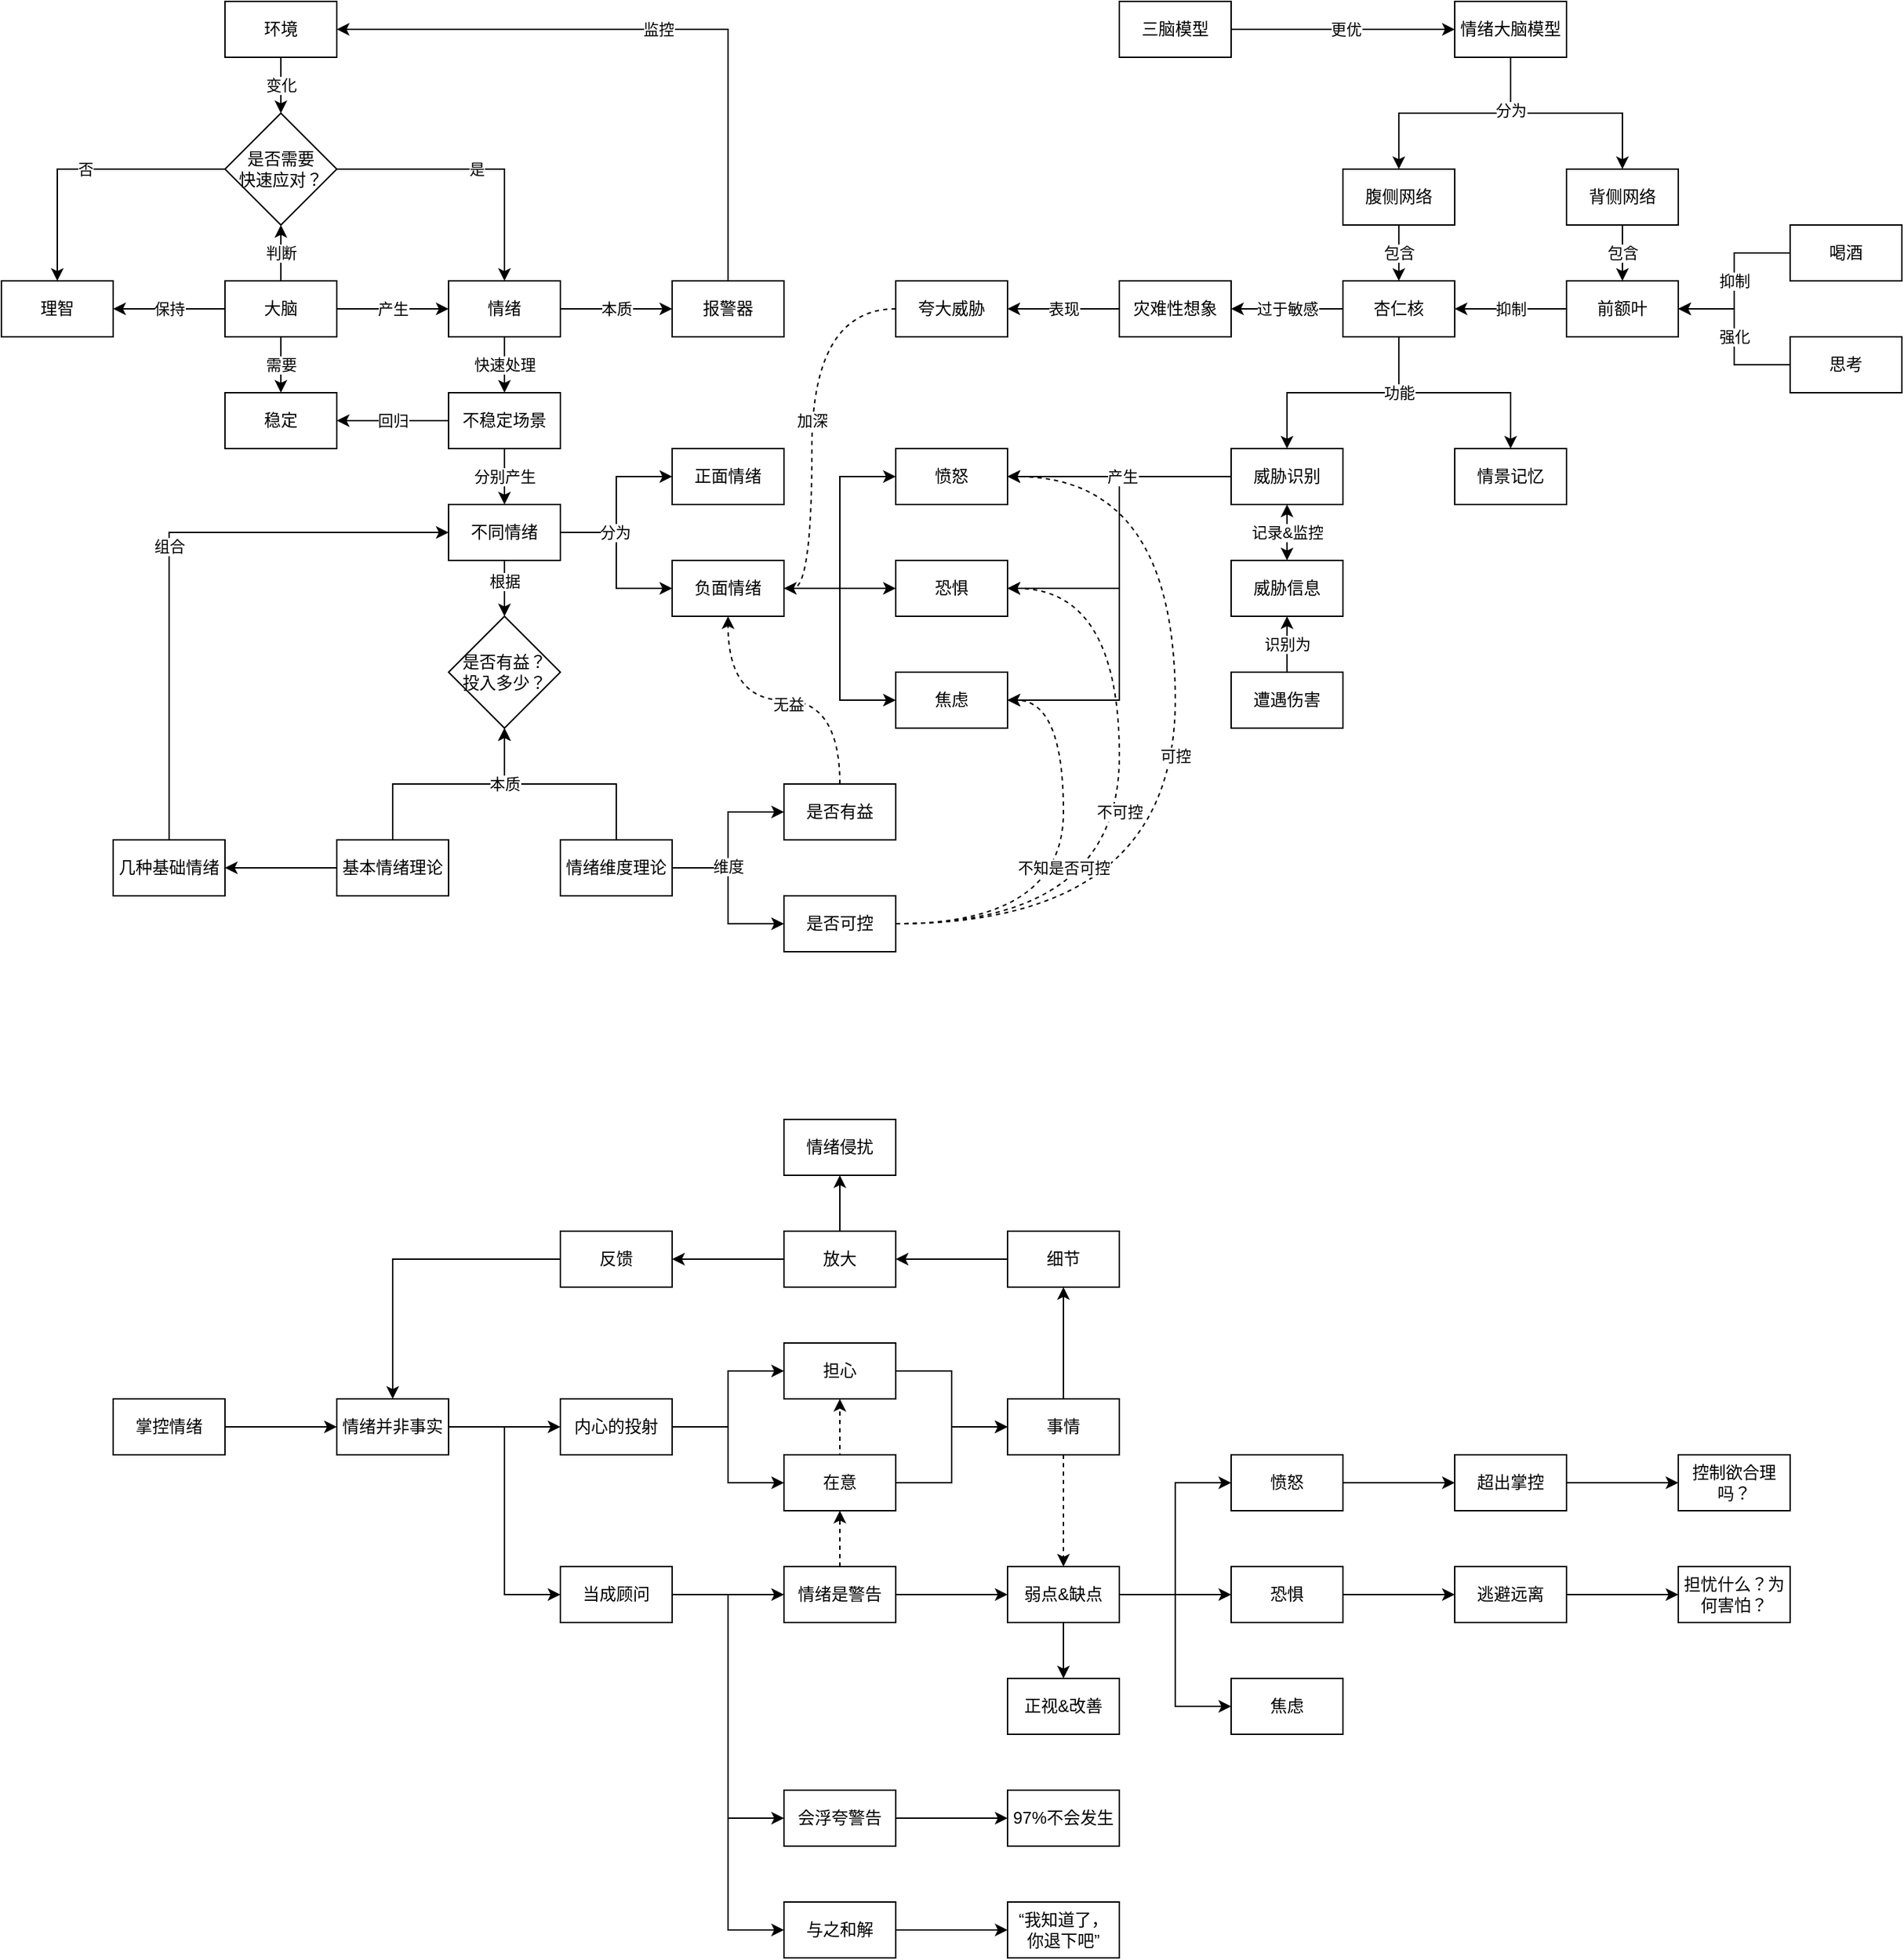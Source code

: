 <mxfile version="23.1.1" type="github">
  <diagram name="第 1 页" id="769Nruec_Y08chpwxp-w">
    <mxGraphModel dx="1687" dy="878" grid="1" gridSize="10" guides="1" tooltips="1" connect="1" arrows="1" fold="1" page="1" pageScale="1" pageWidth="827" pageHeight="1169" math="0" shadow="0">
      <root>
        <mxCell id="0" />
        <mxCell id="1" parent="0" />
        <mxCell id="pS93kYRO29QVI3YdvDil-194" style="edgeStyle=orthogonalEdgeStyle;rounded=0;orthogonalLoop=1;jettySize=auto;html=1;entryX=0.5;entryY=1;entryDx=0;entryDy=0;dashed=1;" edge="1" parent="1" source="pS93kYRO29QVI3YdvDil-151" target="pS93kYRO29QVI3YdvDil-129">
          <mxGeometry relative="1" as="geometry" />
        </mxCell>
        <mxCell id="pS93kYRO29QVI3YdvDil-13" value="变化" style="edgeStyle=orthogonalEdgeStyle;rounded=0;orthogonalLoop=1;jettySize=auto;html=1;" edge="1" parent="1" source="pS93kYRO29QVI3YdvDil-1" target="pS93kYRO29QVI3YdvDil-12">
          <mxGeometry relative="1" as="geometry" />
        </mxCell>
        <mxCell id="pS93kYRO29QVI3YdvDil-1" value="环境" style="rounded=0;whiteSpace=wrap;html=1;" vertex="1" parent="1">
          <mxGeometry x="240" y="160" width="80" height="40" as="geometry" />
        </mxCell>
        <mxCell id="pS93kYRO29QVI3YdvDil-2" value="理智" style="rounded=0;whiteSpace=wrap;html=1;" vertex="1" parent="1">
          <mxGeometry x="80" y="360" width="80" height="40" as="geometry" />
        </mxCell>
        <mxCell id="pS93kYRO29QVI3YdvDil-7" value="保持" style="edgeStyle=orthogonalEdgeStyle;rounded=0;orthogonalLoop=1;jettySize=auto;html=1;entryX=1;entryY=0.5;entryDx=0;entryDy=0;" edge="1" parent="1" source="pS93kYRO29QVI3YdvDil-3" target="pS93kYRO29QVI3YdvDil-2">
          <mxGeometry relative="1" as="geometry" />
        </mxCell>
        <mxCell id="pS93kYRO29QVI3YdvDil-8" value="产生" style="edgeStyle=orthogonalEdgeStyle;rounded=0;orthogonalLoop=1;jettySize=auto;html=1;entryX=0;entryY=0.5;entryDx=0;entryDy=0;" edge="1" parent="1" source="pS93kYRO29QVI3YdvDil-3" target="pS93kYRO29QVI3YdvDil-6">
          <mxGeometry relative="1" as="geometry" />
        </mxCell>
        <mxCell id="pS93kYRO29QVI3YdvDil-14" value="判断" style="edgeStyle=orthogonalEdgeStyle;rounded=0;orthogonalLoop=1;jettySize=auto;html=1;" edge="1" parent="1" source="pS93kYRO29QVI3YdvDil-3" target="pS93kYRO29QVI3YdvDil-12">
          <mxGeometry relative="1" as="geometry" />
        </mxCell>
        <mxCell id="pS93kYRO29QVI3YdvDil-25" value="需要" style="edgeStyle=orthogonalEdgeStyle;rounded=0;orthogonalLoop=1;jettySize=auto;html=1;entryX=0.5;entryY=0;entryDx=0;entryDy=0;" edge="1" parent="1" source="pS93kYRO29QVI3YdvDil-3" target="pS93kYRO29QVI3YdvDil-24">
          <mxGeometry relative="1" as="geometry" />
        </mxCell>
        <mxCell id="pS93kYRO29QVI3YdvDil-3" value="大脑" style="rounded=0;whiteSpace=wrap;html=1;" vertex="1" parent="1">
          <mxGeometry x="240" y="360" width="80" height="40" as="geometry" />
        </mxCell>
        <mxCell id="pS93kYRO29QVI3YdvDil-20" value="本质" style="edgeStyle=orthogonalEdgeStyle;rounded=0;orthogonalLoop=1;jettySize=auto;html=1;entryX=0;entryY=0.5;entryDx=0;entryDy=0;" edge="1" parent="1" source="pS93kYRO29QVI3YdvDil-6" target="pS93kYRO29QVI3YdvDil-19">
          <mxGeometry relative="1" as="geometry" />
        </mxCell>
        <mxCell id="pS93kYRO29QVI3YdvDil-26" value="快速处理" style="edgeStyle=orthogonalEdgeStyle;rounded=0;orthogonalLoop=1;jettySize=auto;html=1;entryX=0.5;entryY=0;entryDx=0;entryDy=0;" edge="1" parent="1" source="pS93kYRO29QVI3YdvDil-6" target="pS93kYRO29QVI3YdvDil-23">
          <mxGeometry relative="1" as="geometry" />
        </mxCell>
        <mxCell id="pS93kYRO29QVI3YdvDil-6" value="情绪" style="rounded=0;whiteSpace=wrap;html=1;" vertex="1" parent="1">
          <mxGeometry x="400" y="360" width="80" height="40" as="geometry" />
        </mxCell>
        <mxCell id="pS93kYRO29QVI3YdvDil-15" value="是" style="edgeStyle=orthogonalEdgeStyle;rounded=0;orthogonalLoop=1;jettySize=auto;html=1;" edge="1" parent="1" source="pS93kYRO29QVI3YdvDil-12" target="pS93kYRO29QVI3YdvDil-6">
          <mxGeometry relative="1" as="geometry" />
        </mxCell>
        <mxCell id="pS93kYRO29QVI3YdvDil-16" value="否" style="edgeStyle=orthogonalEdgeStyle;rounded=0;orthogonalLoop=1;jettySize=auto;html=1;entryX=0.5;entryY=0;entryDx=0;entryDy=0;" edge="1" parent="1" source="pS93kYRO29QVI3YdvDil-12" target="pS93kYRO29QVI3YdvDil-2">
          <mxGeometry relative="1" as="geometry" />
        </mxCell>
        <mxCell id="pS93kYRO29QVI3YdvDil-12" value="是否需要&lt;br&gt;快速应对？" style="rhombus;whiteSpace=wrap;html=1;" vertex="1" parent="1">
          <mxGeometry x="240" y="240" width="80" height="80" as="geometry" />
        </mxCell>
        <mxCell id="pS93kYRO29QVI3YdvDil-21" value="监控" style="edgeStyle=orthogonalEdgeStyle;rounded=0;orthogonalLoop=1;jettySize=auto;html=1;entryX=1;entryY=0.5;entryDx=0;entryDy=0;" edge="1" parent="1" source="pS93kYRO29QVI3YdvDil-19" target="pS93kYRO29QVI3YdvDil-1">
          <mxGeometry relative="1" as="geometry">
            <Array as="points">
              <mxPoint x="600" y="180" />
            </Array>
          </mxGeometry>
        </mxCell>
        <mxCell id="pS93kYRO29QVI3YdvDil-19" value="报警器" style="rounded=0;whiteSpace=wrap;html=1;" vertex="1" parent="1">
          <mxGeometry x="560" y="360" width="80" height="40" as="geometry" />
        </mxCell>
        <mxCell id="pS93kYRO29QVI3YdvDil-27" value="回归" style="edgeStyle=orthogonalEdgeStyle;rounded=0;orthogonalLoop=1;jettySize=auto;html=1;" edge="1" parent="1" source="pS93kYRO29QVI3YdvDil-23" target="pS93kYRO29QVI3YdvDil-24">
          <mxGeometry relative="1" as="geometry" />
        </mxCell>
        <mxCell id="pS93kYRO29QVI3YdvDil-42" value="分别产生" style="edgeStyle=orthogonalEdgeStyle;rounded=0;orthogonalLoop=1;jettySize=auto;html=1;entryX=0.5;entryY=0;entryDx=0;entryDy=0;" edge="1" parent="1" source="pS93kYRO29QVI3YdvDil-23" target="pS93kYRO29QVI3YdvDil-41">
          <mxGeometry relative="1" as="geometry" />
        </mxCell>
        <mxCell id="pS93kYRO29QVI3YdvDil-23" value="不稳定场景" style="rounded=0;whiteSpace=wrap;html=1;" vertex="1" parent="1">
          <mxGeometry x="400" y="440" width="80" height="40" as="geometry" />
        </mxCell>
        <mxCell id="pS93kYRO29QVI3YdvDil-24" value="稳定" style="rounded=0;whiteSpace=wrap;html=1;" vertex="1" parent="1">
          <mxGeometry x="240" y="440" width="80" height="40" as="geometry" />
        </mxCell>
        <mxCell id="pS93kYRO29QVI3YdvDil-38" style="edgeStyle=orthogonalEdgeStyle;rounded=0;orthogonalLoop=1;jettySize=auto;html=1;entryX=0.5;entryY=1;entryDx=0;entryDy=0;" edge="1" parent="1" source="pS93kYRO29QVI3YdvDil-29" target="pS93kYRO29QVI3YdvDil-36">
          <mxGeometry relative="1" as="geometry" />
        </mxCell>
        <mxCell id="pS93kYRO29QVI3YdvDil-59" style="edgeStyle=orthogonalEdgeStyle;rounded=0;orthogonalLoop=1;jettySize=auto;html=1;entryX=1;entryY=0.5;entryDx=0;entryDy=0;" edge="1" parent="1" source="pS93kYRO29QVI3YdvDil-29" target="pS93kYRO29QVI3YdvDil-58">
          <mxGeometry relative="1" as="geometry" />
        </mxCell>
        <mxCell id="pS93kYRO29QVI3YdvDil-29" value="基本情绪理论" style="rounded=0;whiteSpace=wrap;html=1;" vertex="1" parent="1">
          <mxGeometry x="320" y="760" width="80" height="40" as="geometry" />
        </mxCell>
        <mxCell id="pS93kYRO29QVI3YdvDil-39" style="edgeStyle=orthogonalEdgeStyle;rounded=0;orthogonalLoop=1;jettySize=auto;html=1;entryX=0.5;entryY=1;entryDx=0;entryDy=0;" edge="1" parent="1" source="pS93kYRO29QVI3YdvDil-35" target="pS93kYRO29QVI3YdvDil-36">
          <mxGeometry relative="1" as="geometry" />
        </mxCell>
        <mxCell id="pS93kYRO29QVI3YdvDil-40" value="本质" style="edgeLabel;html=1;align=center;verticalAlign=middle;resizable=0;points=[];" vertex="1" connectable="0" parent="pS93kYRO29QVI3YdvDil-39">
          <mxGeometry x="0.512" y="-1" relative="1" as="geometry">
            <mxPoint x="-1" y="1" as="offset" />
          </mxGeometry>
        </mxCell>
        <mxCell id="pS93kYRO29QVI3YdvDil-55" style="edgeStyle=orthogonalEdgeStyle;rounded=0;orthogonalLoop=1;jettySize=auto;html=1;entryX=0;entryY=0.5;entryDx=0;entryDy=0;" edge="1" parent="1" source="pS93kYRO29QVI3YdvDil-35" target="pS93kYRO29QVI3YdvDil-53">
          <mxGeometry relative="1" as="geometry" />
        </mxCell>
        <mxCell id="pS93kYRO29QVI3YdvDil-56" style="edgeStyle=orthogonalEdgeStyle;rounded=0;orthogonalLoop=1;jettySize=auto;html=1;entryX=0;entryY=0.5;entryDx=0;entryDy=0;" edge="1" parent="1" source="pS93kYRO29QVI3YdvDil-35" target="pS93kYRO29QVI3YdvDil-54">
          <mxGeometry relative="1" as="geometry" />
        </mxCell>
        <mxCell id="pS93kYRO29QVI3YdvDil-57" value="维度" style="edgeLabel;html=1;align=center;verticalAlign=middle;resizable=0;points=[];" vertex="1" connectable="0" parent="pS93kYRO29QVI3YdvDil-56">
          <mxGeometry x="-0.333" relative="1" as="geometry">
            <mxPoint y="-1" as="offset" />
          </mxGeometry>
        </mxCell>
        <mxCell id="pS93kYRO29QVI3YdvDil-35" value="情绪维度理论" style="rounded=0;whiteSpace=wrap;html=1;" vertex="1" parent="1">
          <mxGeometry x="480" y="760" width="80" height="40" as="geometry" />
        </mxCell>
        <mxCell id="pS93kYRO29QVI3YdvDil-36" value="是否有益？&lt;br&gt;投入多少？" style="rhombus;whiteSpace=wrap;html=1;" vertex="1" parent="1">
          <mxGeometry x="400" y="600" width="80" height="80" as="geometry" />
        </mxCell>
        <mxCell id="pS93kYRO29QVI3YdvDil-43" style="edgeStyle=orthogonalEdgeStyle;rounded=0;orthogonalLoop=1;jettySize=auto;html=1;entryX=0.5;entryY=0;entryDx=0;entryDy=0;" edge="1" parent="1" source="pS93kYRO29QVI3YdvDil-41" target="pS93kYRO29QVI3YdvDil-36">
          <mxGeometry relative="1" as="geometry" />
        </mxCell>
        <mxCell id="pS93kYRO29QVI3YdvDil-44" value="根据" style="edgeLabel;html=1;align=center;verticalAlign=middle;resizable=0;points=[];" vertex="1" connectable="0" parent="pS93kYRO29QVI3YdvDil-43">
          <mxGeometry x="-0.25" relative="1" as="geometry">
            <mxPoint as="offset" />
          </mxGeometry>
        </mxCell>
        <mxCell id="pS93kYRO29QVI3YdvDil-46" value="" style="edgeStyle=orthogonalEdgeStyle;rounded=0;orthogonalLoop=1;jettySize=auto;html=1;" edge="1" parent="1" source="pS93kYRO29QVI3YdvDil-41" target="pS93kYRO29QVI3YdvDil-45">
          <mxGeometry relative="1" as="geometry" />
        </mxCell>
        <mxCell id="pS93kYRO29QVI3YdvDil-64" style="edgeStyle=orthogonalEdgeStyle;rounded=0;orthogonalLoop=1;jettySize=auto;html=1;" edge="1" parent="1" source="pS93kYRO29QVI3YdvDil-41" target="pS93kYRO29QVI3YdvDil-63">
          <mxGeometry relative="1" as="geometry" />
        </mxCell>
        <mxCell id="pS93kYRO29QVI3YdvDil-65" value="分为" style="edgeLabel;html=1;align=center;verticalAlign=middle;resizable=0;points=[];" vertex="1" connectable="0" parent="pS93kYRO29QVI3YdvDil-64">
          <mxGeometry x="-0.333" y="-2" relative="1" as="geometry">
            <mxPoint x="-3" as="offset" />
          </mxGeometry>
        </mxCell>
        <mxCell id="pS93kYRO29QVI3YdvDil-41" value="不同情绪" style="rounded=0;whiteSpace=wrap;html=1;" vertex="1" parent="1">
          <mxGeometry x="400" y="520" width="80" height="40" as="geometry" />
        </mxCell>
        <mxCell id="pS93kYRO29QVI3YdvDil-50" style="edgeStyle=orthogonalEdgeStyle;rounded=0;orthogonalLoop=1;jettySize=auto;html=1;entryX=0;entryY=0.5;entryDx=0;entryDy=0;" edge="1" parent="1" source="pS93kYRO29QVI3YdvDil-45" target="pS93kYRO29QVI3YdvDil-47">
          <mxGeometry relative="1" as="geometry" />
        </mxCell>
        <mxCell id="pS93kYRO29QVI3YdvDil-51" style="edgeStyle=orthogonalEdgeStyle;rounded=0;orthogonalLoop=1;jettySize=auto;html=1;entryX=0;entryY=0.5;entryDx=0;entryDy=0;" edge="1" parent="1" source="pS93kYRO29QVI3YdvDil-45" target="pS93kYRO29QVI3YdvDil-48">
          <mxGeometry relative="1" as="geometry" />
        </mxCell>
        <mxCell id="pS93kYRO29QVI3YdvDil-52" style="edgeStyle=orthogonalEdgeStyle;rounded=0;orthogonalLoop=1;jettySize=auto;html=1;entryX=0;entryY=0.5;entryDx=0;entryDy=0;" edge="1" parent="1" source="pS93kYRO29QVI3YdvDil-45" target="pS93kYRO29QVI3YdvDil-49">
          <mxGeometry relative="1" as="geometry" />
        </mxCell>
        <mxCell id="pS93kYRO29QVI3YdvDil-45" value="负面情绪" style="rounded=0;whiteSpace=wrap;html=1;" vertex="1" parent="1">
          <mxGeometry x="560" y="560" width="80" height="40" as="geometry" />
        </mxCell>
        <mxCell id="pS93kYRO29QVI3YdvDil-47" value="愤怒" style="rounded=0;whiteSpace=wrap;html=1;" vertex="1" parent="1">
          <mxGeometry x="720" y="480" width="80" height="40" as="geometry" />
        </mxCell>
        <mxCell id="pS93kYRO29QVI3YdvDil-48" value="恐惧" style="rounded=0;whiteSpace=wrap;html=1;" vertex="1" parent="1">
          <mxGeometry x="720" y="560" width="80" height="40" as="geometry" />
        </mxCell>
        <mxCell id="pS93kYRO29QVI3YdvDil-49" value="焦虑" style="rounded=0;whiteSpace=wrap;html=1;" vertex="1" parent="1">
          <mxGeometry x="720" y="640" width="80" height="40" as="geometry" />
        </mxCell>
        <mxCell id="pS93kYRO29QVI3YdvDil-61" style="edgeStyle=orthogonalEdgeStyle;rounded=0;orthogonalLoop=1;jettySize=auto;html=1;dashed=1;curved=1;" edge="1" parent="1" source="pS93kYRO29QVI3YdvDil-53" target="pS93kYRO29QVI3YdvDil-45">
          <mxGeometry relative="1" as="geometry" />
        </mxCell>
        <mxCell id="pS93kYRO29QVI3YdvDil-62" value="无益" style="edgeLabel;html=1;align=center;verticalAlign=middle;resizable=0;points=[];" vertex="1" connectable="0" parent="pS93kYRO29QVI3YdvDil-61">
          <mxGeometry x="-0.025" y="4" relative="1" as="geometry">
            <mxPoint y="-1" as="offset" />
          </mxGeometry>
        </mxCell>
        <mxCell id="pS93kYRO29QVI3YdvDil-53" value="是否有益" style="rounded=0;whiteSpace=wrap;html=1;" vertex="1" parent="1">
          <mxGeometry x="640" y="720" width="80" height="40" as="geometry" />
        </mxCell>
        <mxCell id="pS93kYRO29QVI3YdvDil-92" value="可控" style="edgeStyle=orthogonalEdgeStyle;rounded=0;orthogonalLoop=1;jettySize=auto;html=1;entryX=1;entryY=0.5;entryDx=0;entryDy=0;curved=1;dashed=1;" edge="1" parent="1" source="pS93kYRO29QVI3YdvDil-54" target="pS93kYRO29QVI3YdvDil-47">
          <mxGeometry relative="1" as="geometry">
            <Array as="points">
              <mxPoint x="920" y="820" />
              <mxPoint x="920" y="500" />
            </Array>
          </mxGeometry>
        </mxCell>
        <mxCell id="pS93kYRO29QVI3YdvDil-98" value="不可控" style="edgeStyle=orthogonalEdgeStyle;rounded=0;orthogonalLoop=1;jettySize=auto;html=1;entryX=1;entryY=0.5;entryDx=0;entryDy=0;curved=1;dashed=1;" edge="1" parent="1" source="pS93kYRO29QVI3YdvDil-54" target="pS93kYRO29QVI3YdvDil-48">
          <mxGeometry relative="1" as="geometry">
            <Array as="points">
              <mxPoint x="880" y="820" />
              <mxPoint x="880" y="580" />
            </Array>
          </mxGeometry>
        </mxCell>
        <mxCell id="pS93kYRO29QVI3YdvDil-100" value="不知是否可控" style="edgeStyle=orthogonalEdgeStyle;rounded=0;orthogonalLoop=1;jettySize=auto;html=1;entryX=1;entryY=0.5;entryDx=0;entryDy=0;curved=1;dashed=1;" edge="1" parent="1" source="pS93kYRO29QVI3YdvDil-54" target="pS93kYRO29QVI3YdvDil-49">
          <mxGeometry relative="1" as="geometry">
            <Array as="points">
              <mxPoint x="840" y="820" />
              <mxPoint x="840" y="660" />
            </Array>
          </mxGeometry>
        </mxCell>
        <mxCell id="pS93kYRO29QVI3YdvDil-54" value="是否可控" style="rounded=0;whiteSpace=wrap;html=1;" vertex="1" parent="1">
          <mxGeometry x="640" y="800" width="80" height="40" as="geometry" />
        </mxCell>
        <mxCell id="pS93kYRO29QVI3YdvDil-60" value="组合" style="edgeStyle=orthogonalEdgeStyle;rounded=0;orthogonalLoop=1;jettySize=auto;html=1;entryX=0;entryY=0.5;entryDx=0;entryDy=0;" edge="1" parent="1" source="pS93kYRO29QVI3YdvDil-58" target="pS93kYRO29QVI3YdvDil-41">
          <mxGeometry relative="1" as="geometry">
            <Array as="points">
              <mxPoint x="200" y="540" />
            </Array>
          </mxGeometry>
        </mxCell>
        <mxCell id="pS93kYRO29QVI3YdvDil-58" value="几种基础情绪" style="rounded=0;whiteSpace=wrap;html=1;" vertex="1" parent="1">
          <mxGeometry x="160" y="760" width="80" height="40" as="geometry" />
        </mxCell>
        <mxCell id="pS93kYRO29QVI3YdvDil-63" value="正面情绪" style="rounded=0;whiteSpace=wrap;html=1;" vertex="1" parent="1">
          <mxGeometry x="560" y="480" width="80" height="40" as="geometry" />
        </mxCell>
        <mxCell id="pS93kYRO29QVI3YdvDil-110" style="edgeStyle=orthogonalEdgeStyle;rounded=0;orthogonalLoop=1;jettySize=auto;html=1;entryX=0.5;entryY=0;entryDx=0;entryDy=0;" edge="1" parent="1" source="pS93kYRO29QVI3YdvDil-66" target="pS93kYRO29QVI3YdvDil-67">
          <mxGeometry relative="1" as="geometry" />
        </mxCell>
        <mxCell id="pS93kYRO29QVI3YdvDil-111" style="edgeStyle=orthogonalEdgeStyle;rounded=0;orthogonalLoop=1;jettySize=auto;html=1;" edge="1" parent="1" source="pS93kYRO29QVI3YdvDil-66" target="pS93kYRO29QVI3YdvDil-68">
          <mxGeometry relative="1" as="geometry" />
        </mxCell>
        <mxCell id="pS93kYRO29QVI3YdvDil-123" value="分为" style="edgeLabel;html=1;align=center;verticalAlign=middle;resizable=0;points=[];" vertex="1" connectable="0" parent="pS93kYRO29QVI3YdvDil-111">
          <mxGeometry x="-0.525" relative="1" as="geometry">
            <mxPoint as="offset" />
          </mxGeometry>
        </mxCell>
        <mxCell id="pS93kYRO29QVI3YdvDil-66" value="情绪大脑模型" style="rounded=0;whiteSpace=wrap;html=1;" vertex="1" parent="1">
          <mxGeometry x="1120" y="160" width="80" height="40" as="geometry" />
        </mxCell>
        <mxCell id="pS93kYRO29QVI3YdvDil-74" value="包含" style="edgeStyle=orthogonalEdgeStyle;rounded=0;orthogonalLoop=1;jettySize=auto;html=1;entryX=0.5;entryY=0;entryDx=0;entryDy=0;" edge="1" parent="1" source="pS93kYRO29QVI3YdvDil-67" target="pS93kYRO29QVI3YdvDil-69">
          <mxGeometry relative="1" as="geometry" />
        </mxCell>
        <mxCell id="pS93kYRO29QVI3YdvDil-67" value="腹侧网络" style="rounded=0;whiteSpace=wrap;html=1;" vertex="1" parent="1">
          <mxGeometry x="1040" y="280" width="80" height="40" as="geometry" />
        </mxCell>
        <mxCell id="pS93kYRO29QVI3YdvDil-75" value="包含" style="edgeStyle=orthogonalEdgeStyle;rounded=0;orthogonalLoop=1;jettySize=auto;html=1;entryX=0.5;entryY=0;entryDx=0;entryDy=0;" edge="1" parent="1" source="pS93kYRO29QVI3YdvDil-68" target="pS93kYRO29QVI3YdvDil-70">
          <mxGeometry relative="1" as="geometry" />
        </mxCell>
        <mxCell id="pS93kYRO29QVI3YdvDil-68" value="背侧网络" style="rounded=0;whiteSpace=wrap;html=1;" vertex="1" parent="1">
          <mxGeometry x="1200" y="280" width="80" height="40" as="geometry" />
        </mxCell>
        <mxCell id="pS93kYRO29QVI3YdvDil-78" style="edgeStyle=orthogonalEdgeStyle;rounded=0;orthogonalLoop=1;jettySize=auto;html=1;entryX=0.5;entryY=0;entryDx=0;entryDy=0;" edge="1" parent="1" source="pS93kYRO29QVI3YdvDil-69" target="pS93kYRO29QVI3YdvDil-76">
          <mxGeometry relative="1" as="geometry" />
        </mxCell>
        <mxCell id="pS93kYRO29QVI3YdvDil-79" style="edgeStyle=orthogonalEdgeStyle;rounded=0;orthogonalLoop=1;jettySize=auto;html=1;" edge="1" parent="1" source="pS93kYRO29QVI3YdvDil-69" target="pS93kYRO29QVI3YdvDil-77">
          <mxGeometry relative="1" as="geometry" />
        </mxCell>
        <mxCell id="pS93kYRO29QVI3YdvDil-108" value="功能" style="edgeLabel;html=1;align=center;verticalAlign=middle;resizable=0;points=[];" vertex="1" connectable="0" parent="pS93kYRO29QVI3YdvDil-79">
          <mxGeometry x="-0.5" relative="1" as="geometry">
            <mxPoint as="offset" />
          </mxGeometry>
        </mxCell>
        <mxCell id="pS93kYRO29QVI3YdvDil-103" value="过于敏感" style="edgeStyle=orthogonalEdgeStyle;rounded=0;orthogonalLoop=1;jettySize=auto;html=1;" edge="1" parent="1" source="pS93kYRO29QVI3YdvDil-69" target="pS93kYRO29QVI3YdvDil-101">
          <mxGeometry relative="1" as="geometry" />
        </mxCell>
        <mxCell id="pS93kYRO29QVI3YdvDil-69" value="杏仁核" style="rounded=0;whiteSpace=wrap;html=1;" vertex="1" parent="1">
          <mxGeometry x="1040" y="360" width="80" height="40" as="geometry" />
        </mxCell>
        <mxCell id="pS93kYRO29QVI3YdvDil-107" value="抑制" style="edgeStyle=orthogonalEdgeStyle;rounded=0;orthogonalLoop=1;jettySize=auto;html=1;" edge="1" parent="1" source="pS93kYRO29QVI3YdvDil-70" target="pS93kYRO29QVI3YdvDil-69">
          <mxGeometry relative="1" as="geometry" />
        </mxCell>
        <mxCell id="pS93kYRO29QVI3YdvDil-70" value="前额叶" style="rounded=0;whiteSpace=wrap;html=1;" vertex="1" parent="1">
          <mxGeometry x="1200" y="360" width="80" height="40" as="geometry" />
        </mxCell>
        <mxCell id="pS93kYRO29QVI3YdvDil-76" value="情景记忆" style="rounded=0;whiteSpace=wrap;html=1;" vertex="1" parent="1">
          <mxGeometry x="1120" y="480" width="80" height="40" as="geometry" />
        </mxCell>
        <mxCell id="pS93kYRO29QVI3YdvDil-87" style="edgeStyle=orthogonalEdgeStyle;rounded=0;orthogonalLoop=1;jettySize=auto;html=1;entryX=1;entryY=0.5;entryDx=0;entryDy=0;" edge="1" parent="1" source="pS93kYRO29QVI3YdvDil-77" target="pS93kYRO29QVI3YdvDil-47">
          <mxGeometry relative="1" as="geometry" />
        </mxCell>
        <mxCell id="pS93kYRO29QVI3YdvDil-88" style="edgeStyle=orthogonalEdgeStyle;rounded=0;orthogonalLoop=1;jettySize=auto;html=1;entryX=1;entryY=0.5;entryDx=0;entryDy=0;" edge="1" parent="1" source="pS93kYRO29QVI3YdvDil-77" target="pS93kYRO29QVI3YdvDil-48">
          <mxGeometry relative="1" as="geometry" />
        </mxCell>
        <mxCell id="pS93kYRO29QVI3YdvDil-99" style="edgeStyle=orthogonalEdgeStyle;rounded=0;orthogonalLoop=1;jettySize=auto;html=1;entryX=1;entryY=0.5;entryDx=0;entryDy=0;" edge="1" parent="1" source="pS93kYRO29QVI3YdvDil-77" target="pS93kYRO29QVI3YdvDil-49">
          <mxGeometry relative="1" as="geometry" />
        </mxCell>
        <mxCell id="pS93kYRO29QVI3YdvDil-121" value="产生" style="edgeLabel;html=1;align=center;verticalAlign=middle;resizable=0;points=[];" vertex="1" connectable="0" parent="pS93kYRO29QVI3YdvDil-99">
          <mxGeometry x="-0.512" relative="1" as="geometry">
            <mxPoint as="offset" />
          </mxGeometry>
        </mxCell>
        <mxCell id="pS93kYRO29QVI3YdvDil-77" value="威胁识别" style="rounded=0;whiteSpace=wrap;html=1;" vertex="1" parent="1">
          <mxGeometry x="960" y="480" width="80" height="40" as="geometry" />
        </mxCell>
        <mxCell id="pS93kYRO29QVI3YdvDil-86" value="" style="edgeStyle=orthogonalEdgeStyle;rounded=0;orthogonalLoop=1;jettySize=auto;html=1;startArrow=classic;startFill=1;" edge="1" parent="1" source="pS93kYRO29QVI3YdvDil-80" target="pS93kYRO29QVI3YdvDil-77">
          <mxGeometry relative="1" as="geometry" />
        </mxCell>
        <mxCell id="pS93kYRO29QVI3YdvDil-122" value="记录&amp;amp;监控" style="edgeLabel;html=1;align=center;verticalAlign=middle;resizable=0;points=[];" vertex="1" connectable="0" parent="pS93kYRO29QVI3YdvDil-86">
          <mxGeometry relative="1" as="geometry">
            <mxPoint as="offset" />
          </mxGeometry>
        </mxCell>
        <mxCell id="pS93kYRO29QVI3YdvDil-80" value="威胁信息" style="rounded=0;whiteSpace=wrap;html=1;" vertex="1" parent="1">
          <mxGeometry x="960" y="560" width="80" height="40" as="geometry" />
        </mxCell>
        <mxCell id="pS93kYRO29QVI3YdvDil-85" value="识别为" style="edgeStyle=orthogonalEdgeStyle;rounded=0;orthogonalLoop=1;jettySize=auto;html=1;" edge="1" parent="1" source="pS93kYRO29QVI3YdvDil-81" target="pS93kYRO29QVI3YdvDil-80">
          <mxGeometry relative="1" as="geometry" />
        </mxCell>
        <mxCell id="pS93kYRO29QVI3YdvDil-81" value="遭遇伤害" style="rounded=0;whiteSpace=wrap;html=1;" vertex="1" parent="1">
          <mxGeometry x="960" y="640" width="80" height="40" as="geometry" />
        </mxCell>
        <mxCell id="pS93kYRO29QVI3YdvDil-105" value="表现" style="edgeStyle=orthogonalEdgeStyle;rounded=0;orthogonalLoop=1;jettySize=auto;html=1;" edge="1" parent="1" source="pS93kYRO29QVI3YdvDil-101" target="pS93kYRO29QVI3YdvDil-104">
          <mxGeometry relative="1" as="geometry" />
        </mxCell>
        <mxCell id="pS93kYRO29QVI3YdvDil-101" value="灾难性想象" style="rounded=0;whiteSpace=wrap;html=1;" vertex="1" parent="1">
          <mxGeometry x="880" y="360" width="80" height="40" as="geometry" />
        </mxCell>
        <mxCell id="pS93kYRO29QVI3YdvDil-109" value="加深" style="edgeStyle=orthogonalEdgeStyle;rounded=0;orthogonalLoop=1;jettySize=auto;html=1;entryX=1;entryY=0.5;entryDx=0;entryDy=0;curved=1;dashed=1;" edge="1" parent="1" source="pS93kYRO29QVI3YdvDil-104" target="pS93kYRO29QVI3YdvDil-45">
          <mxGeometry relative="1" as="geometry">
            <Array as="points">
              <mxPoint x="660" y="380" />
              <mxPoint x="660" y="580" />
            </Array>
          </mxGeometry>
        </mxCell>
        <mxCell id="pS93kYRO29QVI3YdvDil-104" value="夸大威胁" style="rounded=0;whiteSpace=wrap;html=1;" vertex="1" parent="1">
          <mxGeometry x="720" y="360" width="80" height="40" as="geometry" />
        </mxCell>
        <mxCell id="pS93kYRO29QVI3YdvDil-113" value="抑制" style="edgeStyle=orthogonalEdgeStyle;rounded=0;orthogonalLoop=1;jettySize=auto;html=1;entryX=1;entryY=0.5;entryDx=0;entryDy=0;" edge="1" parent="1" source="pS93kYRO29QVI3YdvDil-112" target="pS93kYRO29QVI3YdvDil-70">
          <mxGeometry relative="1" as="geometry" />
        </mxCell>
        <mxCell id="pS93kYRO29QVI3YdvDil-112" value="喝酒" style="rounded=0;whiteSpace=wrap;html=1;" vertex="1" parent="1">
          <mxGeometry x="1360" y="320" width="80" height="40" as="geometry" />
        </mxCell>
        <mxCell id="pS93kYRO29QVI3YdvDil-116" value="强化" style="edgeStyle=orthogonalEdgeStyle;rounded=0;orthogonalLoop=1;jettySize=auto;html=1;entryX=1;entryY=0.5;entryDx=0;entryDy=0;" edge="1" parent="1" source="pS93kYRO29QVI3YdvDil-115" target="pS93kYRO29QVI3YdvDil-70">
          <mxGeometry relative="1" as="geometry" />
        </mxCell>
        <mxCell id="pS93kYRO29QVI3YdvDil-115" value="思考" style="rounded=0;whiteSpace=wrap;html=1;" vertex="1" parent="1">
          <mxGeometry x="1360" y="400" width="80" height="40" as="geometry" />
        </mxCell>
        <mxCell id="pS93kYRO29QVI3YdvDil-125" style="edgeStyle=orthogonalEdgeStyle;rounded=0;orthogonalLoop=1;jettySize=auto;html=1;entryX=0;entryY=0.5;entryDx=0;entryDy=0;" edge="1" parent="1" source="pS93kYRO29QVI3YdvDil-124" target="pS93kYRO29QVI3YdvDil-66">
          <mxGeometry relative="1" as="geometry" />
        </mxCell>
        <mxCell id="pS93kYRO29QVI3YdvDil-126" value="更优" style="edgeLabel;html=1;align=center;verticalAlign=middle;resizable=0;points=[];" vertex="1" connectable="0" parent="pS93kYRO29QVI3YdvDil-125">
          <mxGeometry x="0.025" relative="1" as="geometry">
            <mxPoint as="offset" />
          </mxGeometry>
        </mxCell>
        <mxCell id="pS93kYRO29QVI3YdvDil-124" value="三脑模型" style="rounded=0;whiteSpace=wrap;html=1;" vertex="1" parent="1">
          <mxGeometry x="880" y="160" width="80" height="40" as="geometry" />
        </mxCell>
        <mxCell id="pS93kYRO29QVI3YdvDil-132" style="edgeStyle=orthogonalEdgeStyle;rounded=0;orthogonalLoop=1;jettySize=auto;html=1;" edge="1" parent="1" source="pS93kYRO29QVI3YdvDil-127" target="pS93kYRO29QVI3YdvDil-128">
          <mxGeometry relative="1" as="geometry" />
        </mxCell>
        <mxCell id="pS93kYRO29QVI3YdvDil-127" value="掌控情绪" style="rounded=0;whiteSpace=wrap;html=1;" vertex="1" parent="1">
          <mxGeometry x="160" y="1160" width="80" height="40" as="geometry" />
        </mxCell>
        <mxCell id="pS93kYRO29QVI3YdvDil-135" style="edgeStyle=orthogonalEdgeStyle;rounded=0;orthogonalLoop=1;jettySize=auto;html=1;entryX=0;entryY=0.5;entryDx=0;entryDy=0;" edge="1" parent="1" source="pS93kYRO29QVI3YdvDil-128" target="pS93kYRO29QVI3YdvDil-131">
          <mxGeometry relative="1" as="geometry" />
        </mxCell>
        <mxCell id="pS93kYRO29QVI3YdvDil-149" style="edgeStyle=orthogonalEdgeStyle;rounded=0;orthogonalLoop=1;jettySize=auto;html=1;entryX=0;entryY=0.5;entryDx=0;entryDy=0;" edge="1" parent="1" source="pS93kYRO29QVI3YdvDil-128" target="pS93kYRO29QVI3YdvDil-148">
          <mxGeometry relative="1" as="geometry" />
        </mxCell>
        <mxCell id="pS93kYRO29QVI3YdvDil-128" value="情绪并非事实" style="rounded=0;whiteSpace=wrap;html=1;" vertex="1" parent="1">
          <mxGeometry x="320" y="1160" width="80" height="40" as="geometry" />
        </mxCell>
        <mxCell id="pS93kYRO29QVI3YdvDil-139" style="edgeStyle=orthogonalEdgeStyle;rounded=0;orthogonalLoop=1;jettySize=auto;html=1;" edge="1" parent="1" source="pS93kYRO29QVI3YdvDil-129" target="pS93kYRO29QVI3YdvDil-138">
          <mxGeometry relative="1" as="geometry" />
        </mxCell>
        <mxCell id="pS93kYRO29QVI3YdvDil-129" value="担心" style="rounded=0;whiteSpace=wrap;html=1;" vertex="1" parent="1">
          <mxGeometry x="640" y="1120" width="80" height="40" as="geometry" />
        </mxCell>
        <mxCell id="pS93kYRO29QVI3YdvDil-140" style="edgeStyle=orthogonalEdgeStyle;rounded=0;orthogonalLoop=1;jettySize=auto;html=1;entryX=0;entryY=0.5;entryDx=0;entryDy=0;" edge="1" parent="1" source="pS93kYRO29QVI3YdvDil-130" target="pS93kYRO29QVI3YdvDil-138">
          <mxGeometry relative="1" as="geometry" />
        </mxCell>
        <mxCell id="pS93kYRO29QVI3YdvDil-130" value="在意" style="rounded=0;whiteSpace=wrap;html=1;" vertex="1" parent="1">
          <mxGeometry x="640" y="1200" width="80" height="40" as="geometry" />
        </mxCell>
        <mxCell id="pS93kYRO29QVI3YdvDil-136" style="edgeStyle=orthogonalEdgeStyle;rounded=0;orthogonalLoop=1;jettySize=auto;html=1;entryX=0;entryY=0.5;entryDx=0;entryDy=0;" edge="1" parent="1" source="pS93kYRO29QVI3YdvDil-131" target="pS93kYRO29QVI3YdvDil-129">
          <mxGeometry relative="1" as="geometry" />
        </mxCell>
        <mxCell id="pS93kYRO29QVI3YdvDil-137" style="edgeStyle=orthogonalEdgeStyle;rounded=0;orthogonalLoop=1;jettySize=auto;html=1;entryX=0;entryY=0.5;entryDx=0;entryDy=0;" edge="1" parent="1" source="pS93kYRO29QVI3YdvDil-131" target="pS93kYRO29QVI3YdvDil-130">
          <mxGeometry relative="1" as="geometry" />
        </mxCell>
        <mxCell id="pS93kYRO29QVI3YdvDil-131" value="内心的投射" style="rounded=0;whiteSpace=wrap;html=1;" vertex="1" parent="1">
          <mxGeometry x="480" y="1160" width="80" height="40" as="geometry" />
        </mxCell>
        <mxCell id="pS93kYRO29QVI3YdvDil-142" style="edgeStyle=orthogonalEdgeStyle;rounded=0;orthogonalLoop=1;jettySize=auto;html=1;" edge="1" parent="1" source="pS93kYRO29QVI3YdvDil-138" target="pS93kYRO29QVI3YdvDil-141">
          <mxGeometry relative="1" as="geometry" />
        </mxCell>
        <mxCell id="pS93kYRO29QVI3YdvDil-160" style="edgeStyle=orthogonalEdgeStyle;rounded=0;orthogonalLoop=1;jettySize=auto;html=1;endArrow=classic;endFill=1;dashed=1;curved=1;" edge="1" parent="1" source="pS93kYRO29QVI3YdvDil-138" target="pS93kYRO29QVI3YdvDil-153">
          <mxGeometry relative="1" as="geometry" />
        </mxCell>
        <mxCell id="pS93kYRO29QVI3YdvDil-138" value="事情" style="rounded=0;whiteSpace=wrap;html=1;" vertex="1" parent="1">
          <mxGeometry x="800" y="1160" width="80" height="40" as="geometry" />
        </mxCell>
        <mxCell id="pS93kYRO29QVI3YdvDil-144" style="edgeStyle=orthogonalEdgeStyle;rounded=0;orthogonalLoop=1;jettySize=auto;html=1;entryX=1;entryY=0.5;entryDx=0;entryDy=0;" edge="1" parent="1" source="pS93kYRO29QVI3YdvDil-141" target="pS93kYRO29QVI3YdvDil-143">
          <mxGeometry relative="1" as="geometry" />
        </mxCell>
        <mxCell id="pS93kYRO29QVI3YdvDil-141" value="细节" style="rounded=0;whiteSpace=wrap;html=1;" vertex="1" parent="1">
          <mxGeometry x="800" y="1040" width="80" height="40" as="geometry" />
        </mxCell>
        <mxCell id="pS93kYRO29QVI3YdvDil-147" style="edgeStyle=orthogonalEdgeStyle;rounded=0;orthogonalLoop=1;jettySize=auto;html=1;" edge="1" parent="1" source="pS93kYRO29QVI3YdvDil-143" target="pS93kYRO29QVI3YdvDil-145">
          <mxGeometry relative="1" as="geometry" />
        </mxCell>
        <mxCell id="pS93kYRO29QVI3YdvDil-156" value="" style="edgeStyle=orthogonalEdgeStyle;rounded=0;orthogonalLoop=1;jettySize=auto;html=1;" edge="1" parent="1" source="pS93kYRO29QVI3YdvDil-143" target="pS93kYRO29QVI3YdvDil-155">
          <mxGeometry relative="1" as="geometry" />
        </mxCell>
        <mxCell id="pS93kYRO29QVI3YdvDil-143" value="放大" style="rounded=0;whiteSpace=wrap;html=1;" vertex="1" parent="1">
          <mxGeometry x="640" y="1040" width="80" height="40" as="geometry" />
        </mxCell>
        <mxCell id="pS93kYRO29QVI3YdvDil-146" style="edgeStyle=orthogonalEdgeStyle;rounded=0;orthogonalLoop=1;jettySize=auto;html=1;entryX=0.5;entryY=0;entryDx=0;entryDy=0;" edge="1" parent="1" source="pS93kYRO29QVI3YdvDil-145" target="pS93kYRO29QVI3YdvDil-128">
          <mxGeometry relative="1" as="geometry" />
        </mxCell>
        <mxCell id="pS93kYRO29QVI3YdvDil-145" value="反馈" style="rounded=0;whiteSpace=wrap;html=1;" vertex="1" parent="1">
          <mxGeometry x="480" y="1040" width="80" height="40" as="geometry" />
        </mxCell>
        <mxCell id="pS93kYRO29QVI3YdvDil-152" style="edgeStyle=orthogonalEdgeStyle;rounded=0;orthogonalLoop=1;jettySize=auto;html=1;" edge="1" parent="1" source="pS93kYRO29QVI3YdvDil-148" target="pS93kYRO29QVI3YdvDil-151">
          <mxGeometry relative="1" as="geometry" />
        </mxCell>
        <mxCell id="pS93kYRO29QVI3YdvDil-185" style="edgeStyle=orthogonalEdgeStyle;rounded=0;orthogonalLoop=1;jettySize=auto;html=1;entryX=0;entryY=0.5;entryDx=0;entryDy=0;" edge="1" parent="1" source="pS93kYRO29QVI3YdvDil-148" target="pS93kYRO29QVI3YdvDil-184">
          <mxGeometry relative="1" as="geometry" />
        </mxCell>
        <mxCell id="pS93kYRO29QVI3YdvDil-191" style="edgeStyle=orthogonalEdgeStyle;rounded=0;orthogonalLoop=1;jettySize=auto;html=1;entryX=0;entryY=0.5;entryDx=0;entryDy=0;" edge="1" parent="1" source="pS93kYRO29QVI3YdvDil-148" target="pS93kYRO29QVI3YdvDil-188">
          <mxGeometry relative="1" as="geometry" />
        </mxCell>
        <mxCell id="pS93kYRO29QVI3YdvDil-148" value="当成顾问" style="rounded=0;whiteSpace=wrap;html=1;" vertex="1" parent="1">
          <mxGeometry x="480" y="1280" width="80" height="40" as="geometry" />
        </mxCell>
        <mxCell id="pS93kYRO29QVI3YdvDil-154" style="edgeStyle=orthogonalEdgeStyle;rounded=0;orthogonalLoop=1;jettySize=auto;html=1;" edge="1" parent="1" source="pS93kYRO29QVI3YdvDil-151" target="pS93kYRO29QVI3YdvDil-153">
          <mxGeometry relative="1" as="geometry" />
        </mxCell>
        <mxCell id="pS93kYRO29QVI3YdvDil-193" value="" style="edgeStyle=orthogonalEdgeStyle;rounded=0;orthogonalLoop=1;jettySize=auto;html=1;dashed=1;" edge="1" parent="1" source="pS93kYRO29QVI3YdvDil-151" target="pS93kYRO29QVI3YdvDil-130">
          <mxGeometry relative="1" as="geometry" />
        </mxCell>
        <mxCell id="pS93kYRO29QVI3YdvDil-151" value="情绪是警告" style="rounded=0;whiteSpace=wrap;html=1;" vertex="1" parent="1">
          <mxGeometry x="640" y="1280" width="80" height="40" as="geometry" />
        </mxCell>
        <mxCell id="pS93kYRO29QVI3YdvDil-159" style="edgeStyle=orthogonalEdgeStyle;rounded=0;orthogonalLoop=1;jettySize=auto;html=1;entryX=0.5;entryY=0;entryDx=0;entryDy=0;" edge="1" parent="1" source="pS93kYRO29QVI3YdvDil-153" target="pS93kYRO29QVI3YdvDil-157">
          <mxGeometry relative="1" as="geometry" />
        </mxCell>
        <mxCell id="pS93kYRO29QVI3YdvDil-168" style="edgeStyle=orthogonalEdgeStyle;rounded=0;orthogonalLoop=1;jettySize=auto;html=1;entryX=0;entryY=0.5;entryDx=0;entryDy=0;" edge="1" parent="1" source="pS93kYRO29QVI3YdvDil-153" target="pS93kYRO29QVI3YdvDil-161">
          <mxGeometry relative="1" as="geometry" />
        </mxCell>
        <mxCell id="pS93kYRO29QVI3YdvDil-169" style="edgeStyle=orthogonalEdgeStyle;rounded=0;orthogonalLoop=1;jettySize=auto;html=1;entryX=0;entryY=0.5;entryDx=0;entryDy=0;" edge="1" parent="1" source="pS93kYRO29QVI3YdvDil-153" target="pS93kYRO29QVI3YdvDil-162">
          <mxGeometry relative="1" as="geometry" />
        </mxCell>
        <mxCell id="pS93kYRO29QVI3YdvDil-170" style="edgeStyle=orthogonalEdgeStyle;rounded=0;orthogonalLoop=1;jettySize=auto;html=1;entryX=0;entryY=0.5;entryDx=0;entryDy=0;" edge="1" parent="1" source="pS93kYRO29QVI3YdvDil-153" target="pS93kYRO29QVI3YdvDil-163">
          <mxGeometry relative="1" as="geometry" />
        </mxCell>
        <mxCell id="pS93kYRO29QVI3YdvDil-153" value="弱点&amp;amp;缺点" style="rounded=0;whiteSpace=wrap;html=1;" vertex="1" parent="1">
          <mxGeometry x="800" y="1280" width="80" height="40" as="geometry" />
        </mxCell>
        <mxCell id="pS93kYRO29QVI3YdvDil-155" value="情绪侵扰" style="rounded=0;whiteSpace=wrap;html=1;" vertex="1" parent="1">
          <mxGeometry x="640" y="960" width="80" height="40" as="geometry" />
        </mxCell>
        <mxCell id="pS93kYRO29QVI3YdvDil-157" value="正视&amp;amp;改善" style="rounded=0;whiteSpace=wrap;html=1;" vertex="1" parent="1">
          <mxGeometry x="800" y="1360" width="80" height="40" as="geometry" />
        </mxCell>
        <mxCell id="pS93kYRO29QVI3YdvDil-171" style="edgeStyle=orthogonalEdgeStyle;rounded=0;orthogonalLoop=1;jettySize=auto;html=1;entryX=0;entryY=0.5;entryDx=0;entryDy=0;" edge="1" parent="1" source="pS93kYRO29QVI3YdvDil-161" target="pS93kYRO29QVI3YdvDil-164">
          <mxGeometry relative="1" as="geometry" />
        </mxCell>
        <mxCell id="pS93kYRO29QVI3YdvDil-161" value="愤怒" style="rounded=0;whiteSpace=wrap;html=1;" vertex="1" parent="1">
          <mxGeometry x="960" y="1200" width="80" height="40" as="geometry" />
        </mxCell>
        <mxCell id="pS93kYRO29QVI3YdvDil-174" style="edgeStyle=orthogonalEdgeStyle;rounded=0;orthogonalLoop=1;jettySize=auto;html=1;entryX=0;entryY=0.5;entryDx=0;entryDy=0;" edge="1" parent="1" source="pS93kYRO29QVI3YdvDil-162" target="pS93kYRO29QVI3YdvDil-173">
          <mxGeometry relative="1" as="geometry" />
        </mxCell>
        <mxCell id="pS93kYRO29QVI3YdvDil-162" value="恐惧" style="rounded=0;whiteSpace=wrap;html=1;" vertex="1" parent="1">
          <mxGeometry x="960" y="1280" width="80" height="40" as="geometry" />
        </mxCell>
        <mxCell id="pS93kYRO29QVI3YdvDil-163" value="焦虑" style="rounded=0;whiteSpace=wrap;html=1;" vertex="1" parent="1">
          <mxGeometry x="960" y="1360" width="80" height="40" as="geometry" />
        </mxCell>
        <mxCell id="pS93kYRO29QVI3YdvDil-172" style="edgeStyle=orthogonalEdgeStyle;rounded=0;orthogonalLoop=1;jettySize=auto;html=1;" edge="1" parent="1" source="pS93kYRO29QVI3YdvDil-164">
          <mxGeometry relative="1" as="geometry">
            <mxPoint x="1280" y="1220" as="targetPoint" />
          </mxGeometry>
        </mxCell>
        <mxCell id="pS93kYRO29QVI3YdvDil-164" value="超出掌控" style="rounded=0;whiteSpace=wrap;html=1;" vertex="1" parent="1">
          <mxGeometry x="1120" y="1200" width="80" height="40" as="geometry" />
        </mxCell>
        <mxCell id="pS93kYRO29QVI3YdvDil-179" style="edgeStyle=orthogonalEdgeStyle;rounded=0;orthogonalLoop=1;jettySize=auto;html=1;" edge="1" parent="1" source="pS93kYRO29QVI3YdvDil-173" target="pS93kYRO29QVI3YdvDil-178">
          <mxGeometry relative="1" as="geometry" />
        </mxCell>
        <mxCell id="pS93kYRO29QVI3YdvDil-173" value="逃避远离" style="rounded=0;whiteSpace=wrap;html=1;" vertex="1" parent="1">
          <mxGeometry x="1120" y="1280" width="80" height="40" as="geometry" />
        </mxCell>
        <mxCell id="pS93kYRO29QVI3YdvDil-177" value="控制欲合理吗？" style="rounded=0;whiteSpace=wrap;html=1;" vertex="1" parent="1">
          <mxGeometry x="1280" y="1200" width="80" height="40" as="geometry" />
        </mxCell>
        <mxCell id="pS93kYRO29QVI3YdvDil-178" value="担忧什么？为何害怕？" style="rounded=0;whiteSpace=wrap;html=1;" vertex="1" parent="1">
          <mxGeometry x="1280" y="1280" width="80" height="40" as="geometry" />
        </mxCell>
        <mxCell id="pS93kYRO29QVI3YdvDil-187" style="edgeStyle=orthogonalEdgeStyle;rounded=0;orthogonalLoop=1;jettySize=auto;html=1;" edge="1" parent="1" source="pS93kYRO29QVI3YdvDil-184" target="pS93kYRO29QVI3YdvDil-186">
          <mxGeometry relative="1" as="geometry" />
        </mxCell>
        <mxCell id="pS93kYRO29QVI3YdvDil-184" value="会浮夸警告" style="rounded=0;whiteSpace=wrap;html=1;" vertex="1" parent="1">
          <mxGeometry x="640" y="1440" width="80" height="40" as="geometry" />
        </mxCell>
        <mxCell id="pS93kYRO29QVI3YdvDil-186" value="97%不会发生" style="rounded=0;whiteSpace=wrap;html=1;" vertex="1" parent="1">
          <mxGeometry x="800" y="1440" width="80" height="40" as="geometry" />
        </mxCell>
        <mxCell id="pS93kYRO29QVI3YdvDil-190" style="edgeStyle=orthogonalEdgeStyle;rounded=0;orthogonalLoop=1;jettySize=auto;html=1;entryX=0;entryY=0.5;entryDx=0;entryDy=0;" edge="1" parent="1" source="pS93kYRO29QVI3YdvDil-188" target="pS93kYRO29QVI3YdvDil-189">
          <mxGeometry relative="1" as="geometry" />
        </mxCell>
        <mxCell id="pS93kYRO29QVI3YdvDil-188" value="与之和解" style="rounded=0;whiteSpace=wrap;html=1;" vertex="1" parent="1">
          <mxGeometry x="640" y="1520" width="80" height="40" as="geometry" />
        </mxCell>
        <mxCell id="pS93kYRO29QVI3YdvDil-189" value="“我知道了，&lt;br&gt;你退下吧”" style="rounded=0;whiteSpace=wrap;html=1;" vertex="1" parent="1">
          <mxGeometry x="800" y="1520" width="80" height="40" as="geometry" />
        </mxCell>
      </root>
    </mxGraphModel>
  </diagram>
</mxfile>
